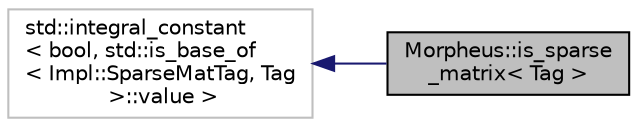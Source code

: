 digraph "Morpheus::is_sparse_matrix&lt; Tag &gt;"
{
 // LATEX_PDF_SIZE
  edge [fontname="Helvetica",fontsize="10",labelfontname="Helvetica",labelfontsize="10"];
  node [fontname="Helvetica",fontsize="10",shape=record];
  rankdir="LR";
  Node1 [label="Morpheus::is_sparse\l_matrix\< Tag \>",height=0.2,width=0.4,color="black", fillcolor="grey75", style="filled", fontcolor="black",tooltip=" "];
  Node2 -> Node1 [dir="back",color="midnightblue",fontsize="10",style="solid",fontname="Helvetica"];
  Node2 [label="std::integral_constant\l\< bool, std::is_base_of\l\< Impl::SparseMatTag, Tag\l \>::value \>",height=0.2,width=0.4,color="grey75", fillcolor="white", style="filled",tooltip=" "];
}

